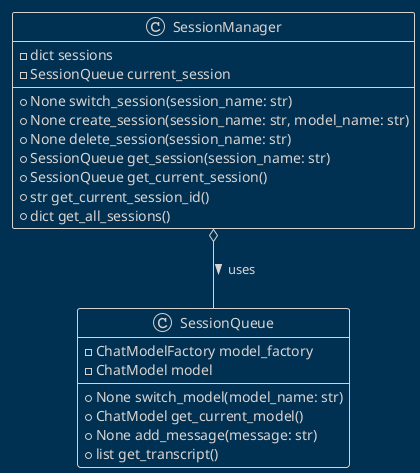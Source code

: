 @startuml SessionManager
!theme blueprint

class SessionManager {
    - dict sessions
    - SessionQueue current_session
    + None switch_session(session_name: str)
    + None create_session(session_name: str, model_name: str)
    + None delete_session(session_name: str)
    + SessionQueue get_session(session_name: str)
    + SessionQueue get_current_session()
    + str get_current_session_id()
    + dict get_all_sessions()
}

class SessionQueue {
    - ChatModelFactory model_factory
    - ChatModel model
    + None switch_model(model_name: str)
    + ChatModel get_current_model()
    + None add_message(message: str)
    + list get_transcript()
}

SessionManager o-- SessionQueue : uses >
@enduml
